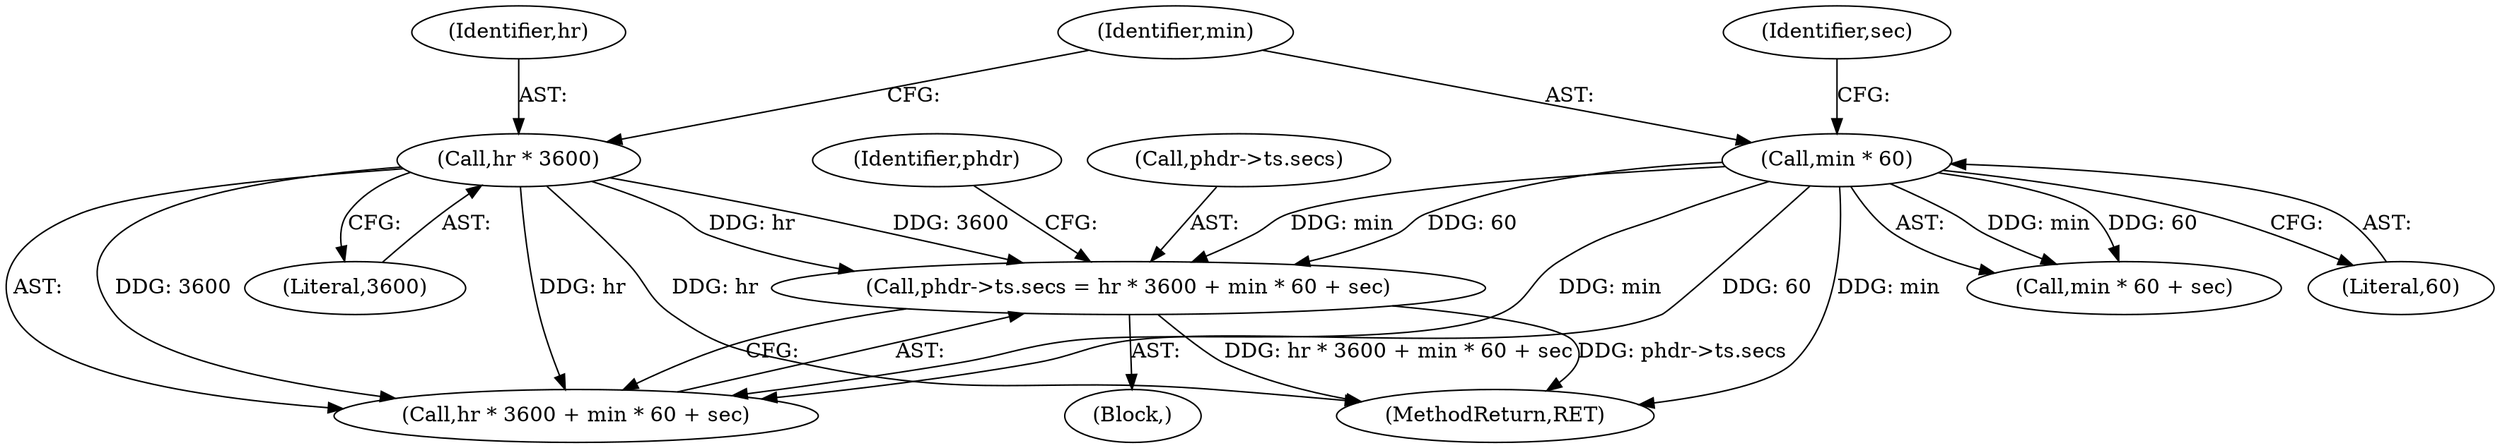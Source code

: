 digraph "0_wireshark_3270dfac43da861c714df76513456b46765ff47f@pointer" {
"1000303" [label="(Call,phdr->ts.secs = hr * 3600 + min * 60 + sec)"];
"1000310" [label="(Call,hr * 3600)"];
"1000314" [label="(Call,min * 60)"];
"1000312" [label="(Literal,3600)"];
"1000309" [label="(Call,hr * 3600 + min * 60 + sec)"];
"1000114" [label="(Block,)"];
"1000321" [label="(Identifier,phdr)"];
"1000313" [label="(Call,min * 60 + sec)"];
"1000492" [label="(MethodReturn,RET)"];
"1000317" [label="(Identifier,sec)"];
"1000314" [label="(Call,min * 60)"];
"1000315" [label="(Identifier,min)"];
"1000311" [label="(Identifier,hr)"];
"1000303" [label="(Call,phdr->ts.secs = hr * 3600 + min * 60 + sec)"];
"1000304" [label="(Call,phdr->ts.secs)"];
"1000316" [label="(Literal,60)"];
"1000310" [label="(Call,hr * 3600)"];
"1000303" -> "1000114"  [label="AST: "];
"1000303" -> "1000309"  [label="CFG: "];
"1000304" -> "1000303"  [label="AST: "];
"1000309" -> "1000303"  [label="AST: "];
"1000321" -> "1000303"  [label="CFG: "];
"1000303" -> "1000492"  [label="DDG: hr * 3600 + min * 60 + sec"];
"1000303" -> "1000492"  [label="DDG: phdr->ts.secs"];
"1000310" -> "1000303"  [label="DDG: hr"];
"1000310" -> "1000303"  [label="DDG: 3600"];
"1000314" -> "1000303"  [label="DDG: min"];
"1000314" -> "1000303"  [label="DDG: 60"];
"1000310" -> "1000309"  [label="AST: "];
"1000310" -> "1000312"  [label="CFG: "];
"1000311" -> "1000310"  [label="AST: "];
"1000312" -> "1000310"  [label="AST: "];
"1000315" -> "1000310"  [label="CFG: "];
"1000310" -> "1000492"  [label="DDG: hr"];
"1000310" -> "1000309"  [label="DDG: hr"];
"1000310" -> "1000309"  [label="DDG: 3600"];
"1000314" -> "1000313"  [label="AST: "];
"1000314" -> "1000316"  [label="CFG: "];
"1000315" -> "1000314"  [label="AST: "];
"1000316" -> "1000314"  [label="AST: "];
"1000317" -> "1000314"  [label="CFG: "];
"1000314" -> "1000492"  [label="DDG: min"];
"1000314" -> "1000309"  [label="DDG: min"];
"1000314" -> "1000309"  [label="DDG: 60"];
"1000314" -> "1000313"  [label="DDG: min"];
"1000314" -> "1000313"  [label="DDG: 60"];
}

